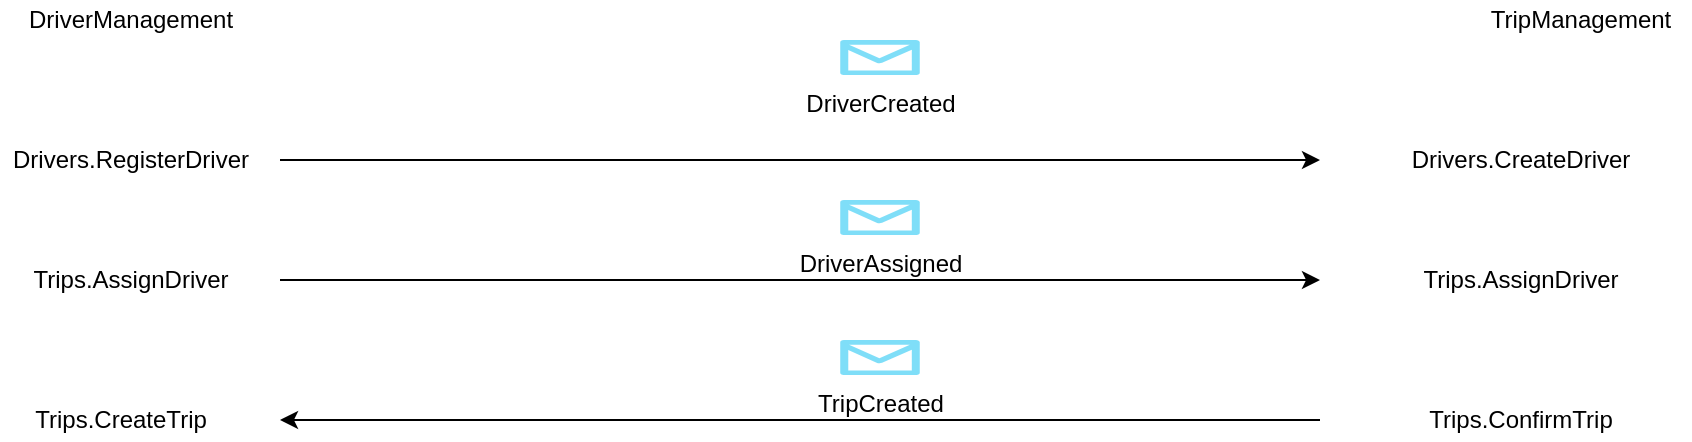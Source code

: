 <mxfile version="19.0.3" type="device"><diagram id="7u2LSgzXPnNOi4UcedZM" name="Page-1"><mxGraphModel dx="2062" dy="865" grid="1" gridSize="10" guides="1" tooltips="1" connect="1" arrows="1" fold="1" page="1" pageScale="1" pageWidth="1100" pageHeight="850" math="0" shadow="0"><root><mxCell id="0"/><mxCell id="1" parent="0"/><mxCell id="r54jKB3Y9H-VumchU_-M-1" value="DriverManagement" style="text;html=1;align=center;verticalAlign=middle;resizable=0;points=[];autosize=1;strokeColor=none;fillColor=none;rounded=0;" parent="1" vertex="1"><mxGeometry x="75" y="20" width="120" height="20" as="geometry"/></mxCell><mxCell id="r54jKB3Y9H-VumchU_-M-2" value="TripManagement" style="text;html=1;align=center;verticalAlign=middle;resizable=0;points=[];autosize=1;strokeColor=none;fillColor=none;rounded=0;" parent="1" vertex="1"><mxGeometry x="805" y="20" width="110" height="20" as="geometry"/></mxCell><mxCell id="r54jKB3Y9H-VumchU_-M-7" style="edgeStyle=orthogonalEdgeStyle;orthogonalLoop=1;jettySize=auto;html=1;rounded=0;" parent="1" edge="1"><mxGeometry relative="1" as="geometry"><mxPoint x="730" y="100" as="targetPoint"/><mxPoint x="210" y="100" as="sourcePoint"/></mxGeometry></mxCell><mxCell id="r54jKB3Y9H-VumchU_-M-3" value="Drivers.RegisterDriver" style="text;html=1;align=center;verticalAlign=middle;resizable=0;points=[];autosize=1;strokeColor=none;fillColor=none;rounded=0;" parent="1" vertex="1"><mxGeometry x="70" y="90" width="130" height="20" as="geometry"/></mxCell><mxCell id="r54jKB3Y9H-VumchU_-M-8" style="edgeStyle=orthogonalEdgeStyle;orthogonalLoop=1;jettySize=auto;html=1;rounded=0;" parent="1" edge="1"><mxGeometry relative="1" as="geometry"><mxPoint x="730" y="160" as="targetPoint"/><mxPoint x="210" y="160" as="sourcePoint"/></mxGeometry></mxCell><mxCell id="r54jKB3Y9H-VumchU_-M-6" value="Trips.AssignDriver" style="text;html=1;align=center;verticalAlign=middle;resizable=0;points=[];autosize=1;strokeColor=none;fillColor=none;rounded=0;" parent="1" vertex="1"><mxGeometry x="80" y="150" width="110" height="20" as="geometry"/></mxCell><mxCell id="r54jKB3Y9H-VumchU_-M-10" value="DriverCreated" style="verticalLabelPosition=bottom;html=1;verticalAlign=top;align=center;strokeColor=none;fillColor=#00BEF2;shape=mxgraph.azure.message;pointerEvents=1;" parent="1" vertex="1"><mxGeometry x="490" y="40" width="40" height="17.5" as="geometry"/></mxCell><mxCell id="r54jKB3Y9H-VumchU_-M-13" value="Drivers.CreateDriver" style="text;html=1;align=center;verticalAlign=middle;resizable=0;points=[];autosize=1;strokeColor=none;fillColor=none;" parent="1" vertex="1"><mxGeometry x="770" y="90" width="120" height="20" as="geometry"/></mxCell><mxCell id="r54jKB3Y9H-VumchU_-M-14" value="Trips.AssignDriver" style="text;html=1;align=center;verticalAlign=middle;resizable=0;points=[];autosize=1;strokeColor=none;fillColor=none;" parent="1" vertex="1"><mxGeometry x="775" y="150" width="110" height="20" as="geometry"/></mxCell><mxCell id="r54jKB3Y9H-VumchU_-M-15" value="DriverAssigned" style="verticalLabelPosition=bottom;html=1;verticalAlign=top;align=center;strokeColor=none;fillColor=#00BEF2;shape=mxgraph.azure.message;pointerEvents=1;" parent="1" vertex="1"><mxGeometry x="490" y="120" width="40" height="17.5" as="geometry"/></mxCell><mxCell id="_YSbcqNDvBoTd1wr4dII-2" style="edgeStyle=orthogonalEdgeStyle;rounded=0;orthogonalLoop=1;jettySize=auto;html=1;" edge="1" parent="1"><mxGeometry relative="1" as="geometry"><mxPoint x="210" y="230" as="targetPoint"/><mxPoint x="730" y="230" as="sourcePoint"/></mxGeometry></mxCell><mxCell id="_YSbcqNDvBoTd1wr4dII-1" value="Trips.ConfirmTrip" style="text;html=1;align=center;verticalAlign=middle;resizable=0;points=[];autosize=1;strokeColor=none;fillColor=none;" vertex="1" parent="1"><mxGeometry x="775" y="220" width="110" height="20" as="geometry"/></mxCell><mxCell id="_YSbcqNDvBoTd1wr4dII-3" value="TripCreated" style="verticalLabelPosition=bottom;html=1;verticalAlign=top;align=center;strokeColor=none;fillColor=#00BEF2;shape=mxgraph.azure.message;pointerEvents=1;" vertex="1" parent="1"><mxGeometry x="490" y="190" width="40" height="17.5" as="geometry"/></mxCell><mxCell id="_YSbcqNDvBoTd1wr4dII-4" value="Trips.CreateTrip" style="text;html=1;align=center;verticalAlign=middle;resizable=0;points=[];autosize=1;strokeColor=none;fillColor=none;" vertex="1" parent="1"><mxGeometry x="80" y="220" width="100" height="20" as="geometry"/></mxCell></root></mxGraphModel></diagram></mxfile>